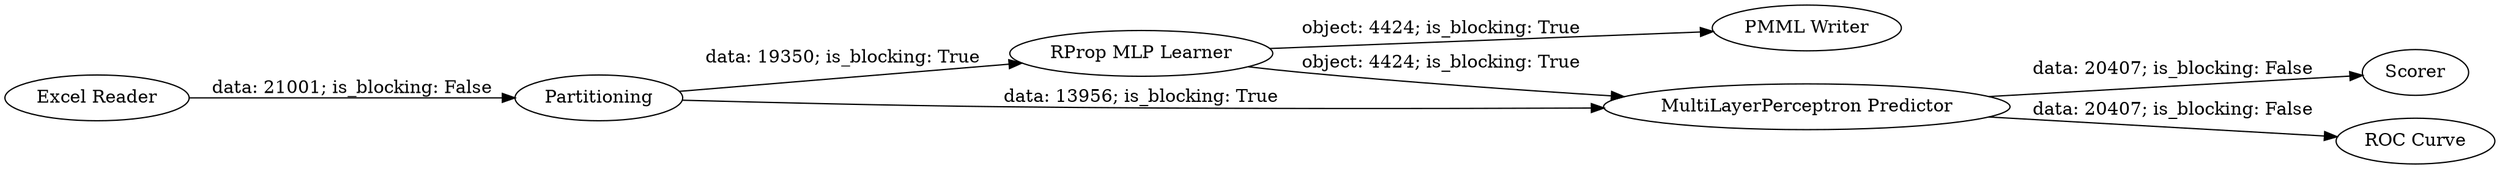 digraph {
	"8615917024292618192_3" [label="RProp MLP Learner"]
	"8615917024292618192_5" [label=Scorer]
	"8615917024292618192_7" [label="PMML Writer"]
	"8615917024292618192_6" [label="ROC Curve"]
	"8615917024292618192_1" [label="Excel Reader"]
	"8615917024292618192_4" [label="MultiLayerPerceptron Predictor"]
	"8615917024292618192_2" [label=Partitioning]
	"8615917024292618192_3" -> "8615917024292618192_4" [label="object: 4424; is_blocking: True"]
	"8615917024292618192_4" -> "8615917024292618192_5" [label="data: 20407; is_blocking: False"]
	"8615917024292618192_2" -> "8615917024292618192_4" [label="data: 13956; is_blocking: True"]
	"8615917024292618192_2" -> "8615917024292618192_3" [label="data: 19350; is_blocking: True"]
	"8615917024292618192_1" -> "8615917024292618192_2" [label="data: 21001; is_blocking: False"]
	"8615917024292618192_4" -> "8615917024292618192_6" [label="data: 20407; is_blocking: False"]
	"8615917024292618192_3" -> "8615917024292618192_7" [label="object: 4424; is_blocking: True"]
	rankdir=LR
}
